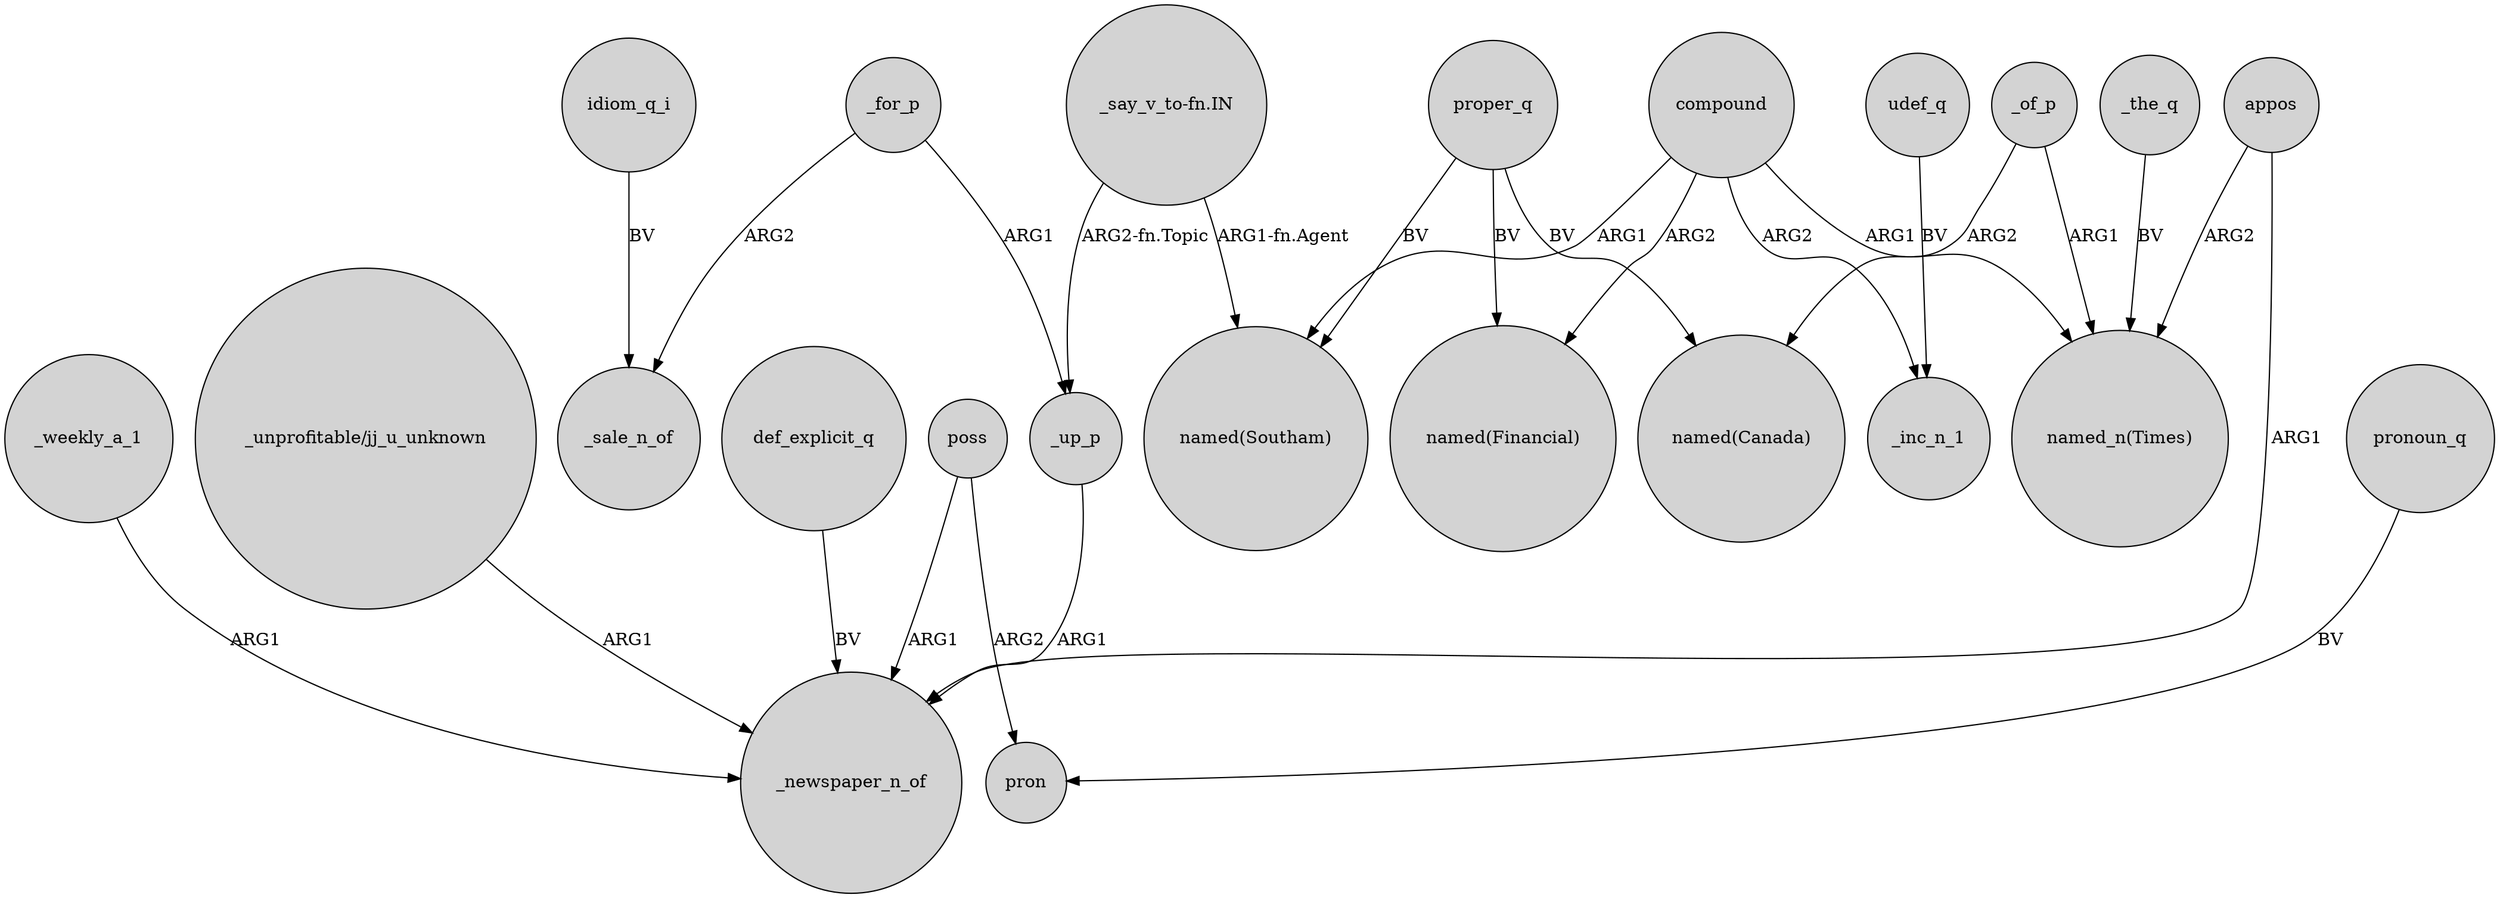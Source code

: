digraph {
	node [shape=circle style=filled]
	"_unprofitable/jj_u_unknown" -> _newspaper_n_of [label=ARG1]
	proper_q -> "named(Southam)" [label=BV]
	_of_p -> "named_n(Times)" [label=ARG1]
	udef_q -> _inc_n_1 [label=BV]
	poss -> pron [label=ARG2]
	_of_p -> "named(Canada)" [label=ARG2]
	proper_q -> "named(Canada)" [label=BV]
	"_say_v_to-fn.IN" -> _up_p [label="ARG2-fn.Topic"]
	compound -> "named(Financial)" [label=ARG2]
	_for_p -> _sale_n_of [label=ARG2]
	_up_p -> _newspaper_n_of [label=ARG1]
	appos -> "named_n(Times)" [label=ARG2]
	_weekly_a_1 -> _newspaper_n_of [label=ARG1]
	proper_q -> "named(Financial)" [label=BV]
	pronoun_q -> pron [label=BV]
	compound -> "named(Southam)" [label=ARG1]
	idiom_q_i -> _sale_n_of [label=BV]
	def_explicit_q -> _newspaper_n_of [label=BV]
	"_say_v_to-fn.IN" -> "named(Southam)" [label="ARG1-fn.Agent"]
	compound -> "named_n(Times)" [label=ARG1]
	_the_q -> "named_n(Times)" [label=BV]
	poss -> _newspaper_n_of [label=ARG1]
	appos -> _newspaper_n_of [label=ARG1]
	compound -> _inc_n_1 [label=ARG2]
	_for_p -> _up_p [label=ARG1]
}
